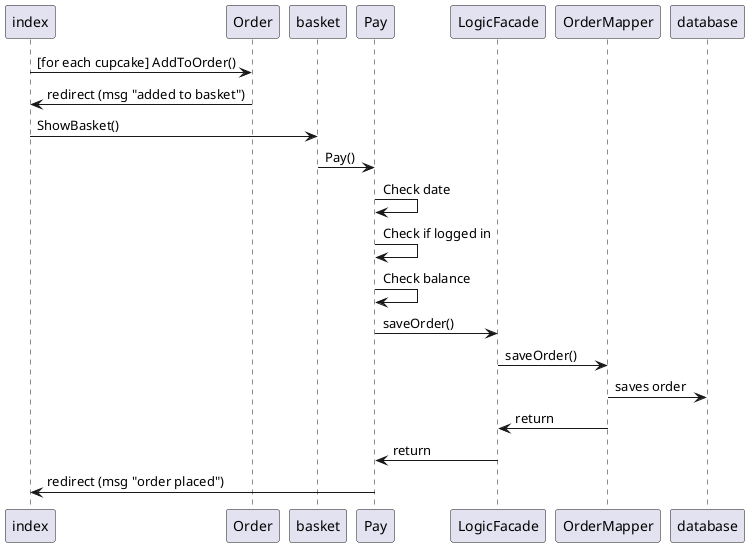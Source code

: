 @startuml

index -> Order : [for each cupcake] AddToOrder()
Order -> index : redirect (msg "added to basket")

index -> basket : ShowBasket()
basket -> Pay : Pay()
Pay -> Pay : Check date
Pay -> Pay : Check if logged in
Pay -> Pay : Check balance
Pay -> LogicFacade : saveOrder()
LogicFacade -> OrderMapper : saveOrder()
OrderMapper -> database : saves order
OrderMapper -> LogicFacade : return
LogicFacade -> Pay : return
Pay -> index : redirect (msg "order placed")

@enduml